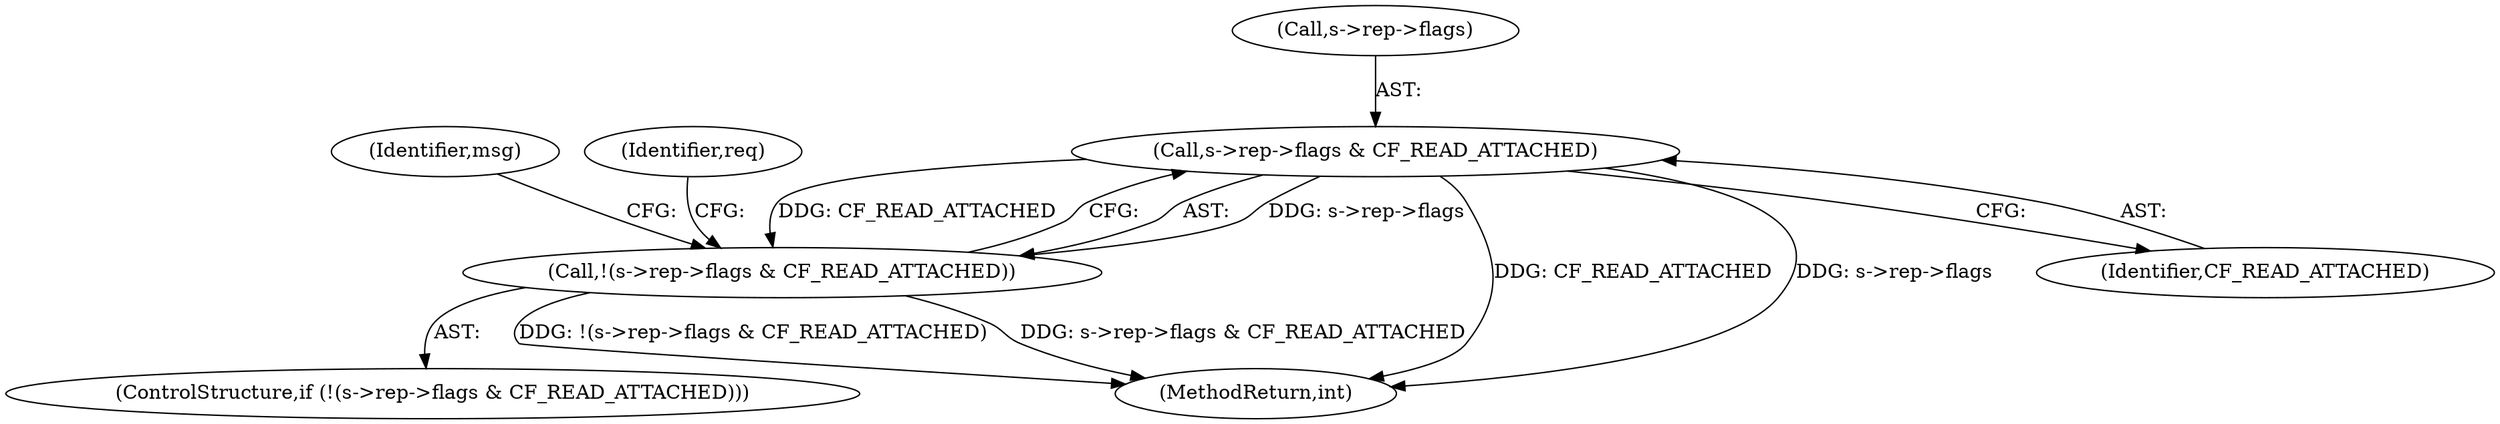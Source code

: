 digraph "0_haproxy_b4d05093bc89f71377230228007e69a1434c1a0c_0@pointer" {
"1000261" [label="(Call,s->rep->flags & CF_READ_ATTACHED)"];
"1000260" [label="(Call,!(s->rep->flags & CF_READ_ATTACHED))"];
"1000279" [label="(Identifier,msg)"];
"1000261" [label="(Call,s->rep->flags & CF_READ_ATTACHED)"];
"1000260" [label="(Call,!(s->rep->flags & CF_READ_ATTACHED))"];
"1001006" [label="(MethodReturn,int)"];
"1000259" [label="(ControlStructure,if (!(s->rep->flags & CF_READ_ATTACHED)))"];
"1000267" [label="(Identifier,CF_READ_ATTACHED)"];
"1000262" [label="(Call,s->rep->flags)"];
"1000270" [label="(Identifier,req)"];
"1000261" -> "1000260"  [label="AST: "];
"1000261" -> "1000267"  [label="CFG: "];
"1000262" -> "1000261"  [label="AST: "];
"1000267" -> "1000261"  [label="AST: "];
"1000260" -> "1000261"  [label="CFG: "];
"1000261" -> "1001006"  [label="DDG: CF_READ_ATTACHED"];
"1000261" -> "1001006"  [label="DDG: s->rep->flags"];
"1000261" -> "1000260"  [label="DDG: s->rep->flags"];
"1000261" -> "1000260"  [label="DDG: CF_READ_ATTACHED"];
"1000260" -> "1000259"  [label="AST: "];
"1000270" -> "1000260"  [label="CFG: "];
"1000279" -> "1000260"  [label="CFG: "];
"1000260" -> "1001006"  [label="DDG: !(s->rep->flags & CF_READ_ATTACHED)"];
"1000260" -> "1001006"  [label="DDG: s->rep->flags & CF_READ_ATTACHED"];
}

